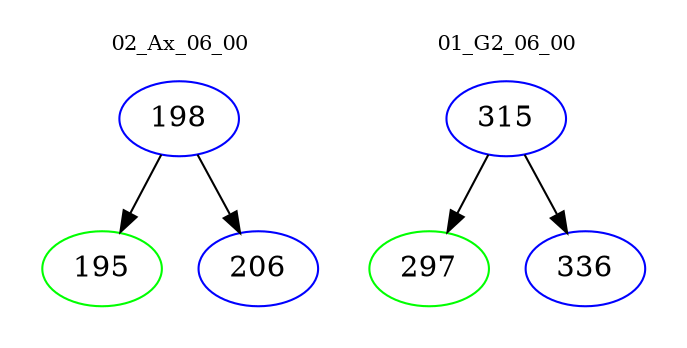 digraph{
subgraph cluster_0 {
color = white
label = "02_Ax_06_00";
fontsize=10;
T0_198 [label="198", color="blue"]
T0_198 -> T0_195 [color="black"]
T0_195 [label="195", color="green"]
T0_198 -> T0_206 [color="black"]
T0_206 [label="206", color="blue"]
}
subgraph cluster_1 {
color = white
label = "01_G2_06_00";
fontsize=10;
T1_315 [label="315", color="blue"]
T1_315 -> T1_297 [color="black"]
T1_297 [label="297", color="green"]
T1_315 -> T1_336 [color="black"]
T1_336 [label="336", color="blue"]
}
}
